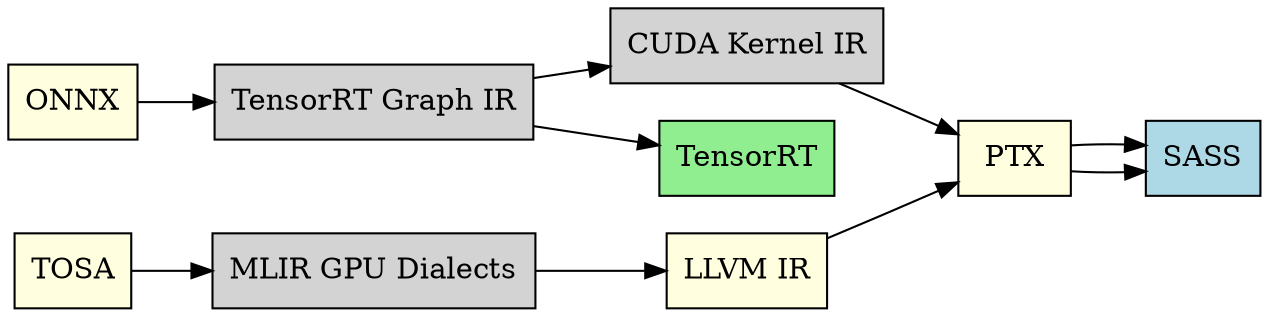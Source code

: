 
  
    digraph NVIDIA_IR_Flow {
        rankdir=LR;
  
        node [shape=box]; 
  
        ONNX [style=filled, fillcolor=lightyellow];
        "TensorRT Graph IR" [style=filled, fillcolor=lightgray];
        "CUDA Kernel IR" [style=filled, fillcolor=lightgray];
        PTX [style=filled, fillcolor=lightyellow];
        SASS [style=filled, fillcolor=lightblue];
        TensorRT [style=filled, fillcolor=lightgreen];

        TOSA [style=filled, fillcolor=lightyellow];
        "MLIR GPU Dialects" [style=filled, fillcolor=lightgray];
        "LLVM IR" [style=filled, fillcolor=lightyellow];

        ONNX -> "TensorRT Graph IR" -> "CUDA Kernel IR" -> PTX -> SASS;
        "TensorRT Graph IR" -> TensorRT;

        TOSA -> "MLIR GPU Dialects" -> "LLVM IR" -> PTX -> SASS;
    }

